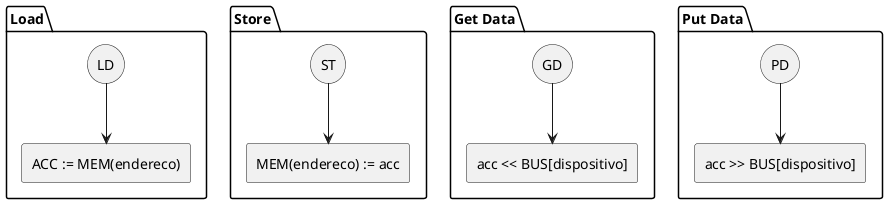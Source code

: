 @startuml pseudo_es

package "Load" as p_ld {
  storage LD

  rectangle "ACC := MEM(endereco)" as r031

  LD --> r031
}

package "Store" as p_st {
  storage ST

  rectangle "MEM(endereco) := acc" as r041

  ST --> r041
}

package "Get Data" as p_gd {
  storage GD

  rectangle "acc << BUS[dispositivo]" as r051

  GD --> r051
}

package "Put Data" as p_pd {
  storage PD

  rectangle "acc >> BUS[dispositivo]" as r061

  PD --> r061
}
@enduml